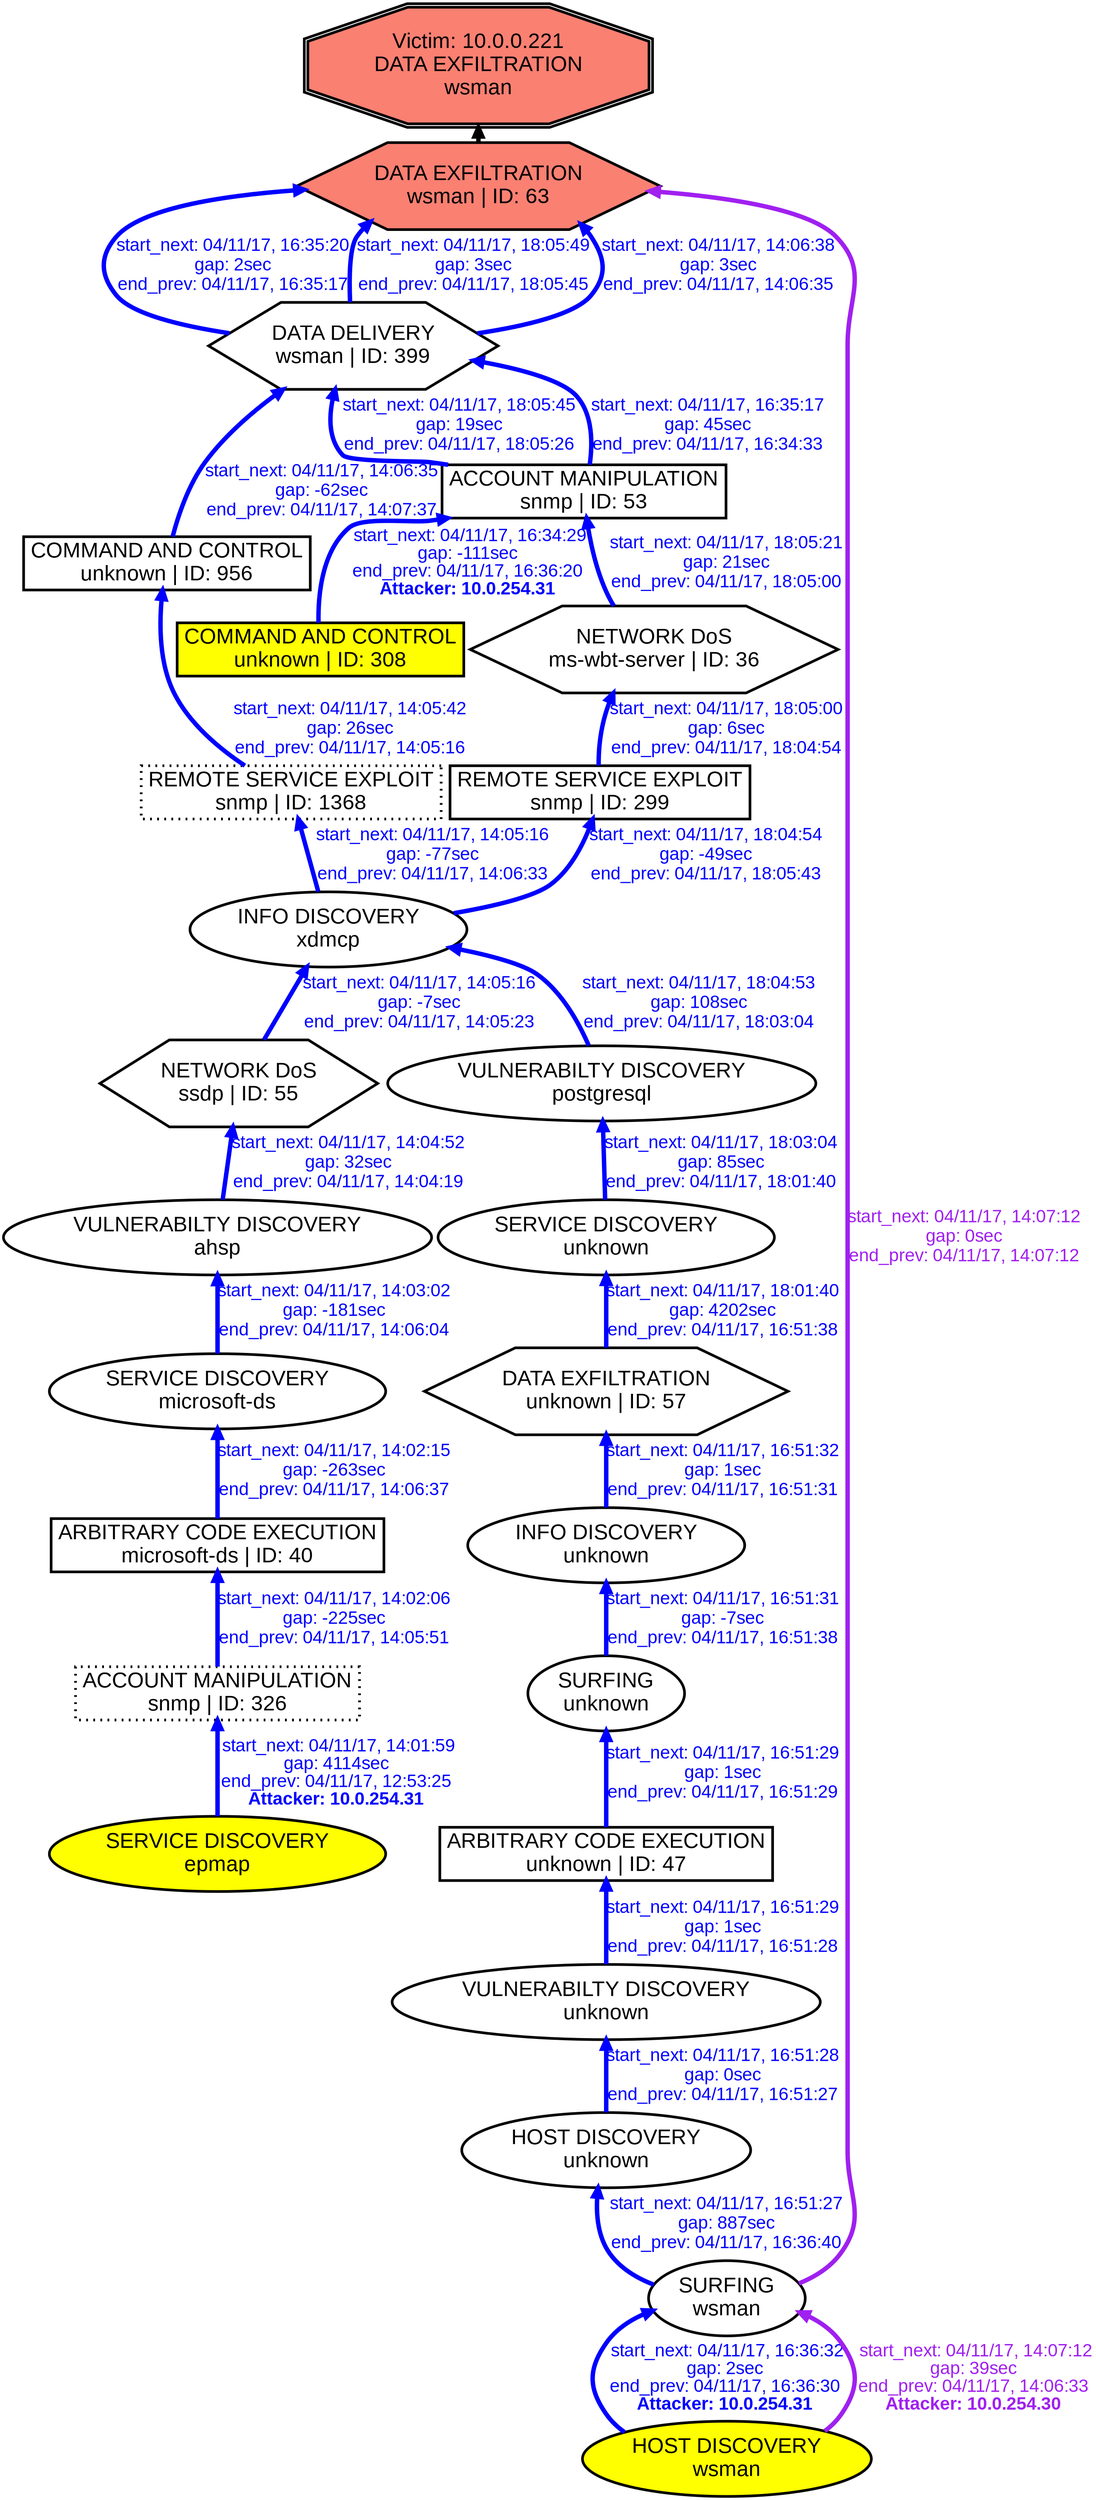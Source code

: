 digraph DATAEXFILTRATIONwsman {
rankdir="BT"; 
 graph [ nodesep="0.1", ranksep="0.02"] 
 node [ fontname=Arial, fontsize=24,penwidth=3]; 
 edge [ fontname=Arial, fontsize=20,penwidth=5 ];
"Victim: 10.0.0.221
DATA EXFILTRATION
wsman" [shape=doubleoctagon, style=filled, fillcolor=salmon];
{ rank = max; "Victim: 10.0.0.221
DATA EXFILTRATION
wsman"}
"DATA EXFILTRATION
wsman | ID: 63" -> "Victim: 10.0.0.221
DATA EXFILTRATION
wsman"
"DATA EXFILTRATION
wsman | ID: 63" [style=filled, fillcolor= salmon]
{ rank=same; "DATA EXFILTRATION
wsman | ID: 63"}
"SERVICE DISCOVERY
epmap" [style=filled, fillcolor= yellow]
"SERVICE DISCOVERY
epmap" -> "ACCOUNT MANIPULATION
snmp | ID: 326" [ color=blue] [label=<<font color="blue"> start_next: 04/11/17, 14:01:59<br/>gap: 4114sec<br/>end_prev: 04/11/17, 12:53:25</font><br/><font color="blue"><b>Attacker: 10.0.254.31</b></font>>]
"ACCOUNT MANIPULATION
snmp | ID: 326" -> "ARBITRARY CODE EXECUTION
microsoft-ds | ID: 40" [ label="start_next: 04/11/17, 14:02:06
gap: -225sec
end_prev: 04/11/17, 14:05:51"][ fontcolor="blue" color=blue]
"ARBITRARY CODE EXECUTION
microsoft-ds | ID: 40" -> "SERVICE DISCOVERY
microsoft-ds" [ label="start_next: 04/11/17, 14:02:15
gap: -263sec
end_prev: 04/11/17, 14:06:37"][ fontcolor="blue" color=blue]
"SERVICE DISCOVERY
microsoft-ds" -> "VULNERABILTY DISCOVERY
ahsp" [ label="start_next: 04/11/17, 14:03:02
gap: -181sec
end_prev: 04/11/17, 14:06:04"][ fontcolor="blue" color=blue]
"VULNERABILTY DISCOVERY
ahsp" -> "NETWORK DoS
ssdp | ID: 55" [ label="start_next: 04/11/17, 14:04:52
gap: 32sec
end_prev: 04/11/17, 14:04:19"][ fontcolor="blue" color=blue]
"NETWORK DoS
ssdp | ID: 55" -> "INFO DISCOVERY
xdmcp" [ label="start_next: 04/11/17, 14:05:16
gap: -7sec
end_prev: 04/11/17, 14:05:23"][ fontcolor="blue" color=blue]
"INFO DISCOVERY
xdmcp" -> "REMOTE SERVICE EXPLOIT
snmp | ID: 1368" [ label="start_next: 04/11/17, 14:05:16
gap: -77sec
end_prev: 04/11/17, 14:06:33"][ fontcolor="blue" color=blue]
"REMOTE SERVICE EXPLOIT
snmp | ID: 1368" -> "COMMAND AND CONTROL
unknown | ID: 956" [ label="start_next: 04/11/17, 14:05:42
gap: 26sec
end_prev: 04/11/17, 14:05:16"][ fontcolor="blue" color=blue]
"COMMAND AND CONTROL
unknown | ID: 956" -> "DATA DELIVERY
wsman | ID: 399" [ label="start_next: 04/11/17, 14:06:35
gap: -62sec
end_prev: 04/11/17, 14:07:37"][ fontcolor="blue" color=blue]
"DATA DELIVERY
wsman | ID: 399" -> "DATA EXFILTRATION
wsman | ID: 63" [ label="start_next: 04/11/17, 14:06:38
gap: 3sec
end_prev: 04/11/17, 14:06:35"][ fontcolor="blue" color=blue]
"COMMAND AND CONTROL
unknown | ID: 308" [style=filled, fillcolor= yellow]
"COMMAND AND CONTROL
unknown | ID: 308" -> "ACCOUNT MANIPULATION
snmp | ID: 53" [ color=blue] [label=<<font color="blue"> start_next: 04/11/17, 16:34:29<br/>gap: -111sec<br/>end_prev: 04/11/17, 16:36:20</font><br/><font color="blue"><b>Attacker: 10.0.254.31</b></font>>]
"ACCOUNT MANIPULATION
snmp | ID: 53" -> "DATA DELIVERY
wsman | ID: 399" [ label="start_next: 04/11/17, 16:35:17
gap: 45sec
end_prev: 04/11/17, 16:34:33"][ fontcolor="blue" color=blue]
"DATA DELIVERY
wsman | ID: 399" -> "DATA EXFILTRATION
wsman | ID: 63" [ label="start_next: 04/11/17, 16:35:20
gap: 2sec
end_prev: 04/11/17, 16:35:17"][ fontcolor="blue" color=blue]
"HOST DISCOVERY
wsman" [style=filled, fillcolor= yellow]
"HOST DISCOVERY
wsman" -> "SURFING
wsman" [ color=blue] [label=<<font color="blue"> start_next: 04/11/17, 16:36:32<br/>gap: 2sec<br/>end_prev: 04/11/17, 16:36:30</font><br/><font color="blue"><b>Attacker: 10.0.254.31</b></font>>]
"SURFING
wsman" -> "HOST DISCOVERY
unknown" [ label="start_next: 04/11/17, 16:51:27
gap: 887sec
end_prev: 04/11/17, 16:36:40"][ fontcolor="blue" color=blue]
"HOST DISCOVERY
unknown" -> "VULNERABILTY DISCOVERY
unknown" [ label="start_next: 04/11/17, 16:51:28
gap: 0sec
end_prev: 04/11/17, 16:51:27"][ fontcolor="blue" color=blue]
"VULNERABILTY DISCOVERY
unknown" -> "ARBITRARY CODE EXECUTION
unknown | ID: 47" [ label="start_next: 04/11/17, 16:51:29
gap: 1sec
end_prev: 04/11/17, 16:51:28"][ fontcolor="blue" color=blue]
"ARBITRARY CODE EXECUTION
unknown | ID: 47" -> "SURFING
unknown" [ label="start_next: 04/11/17, 16:51:29
gap: 1sec
end_prev: 04/11/17, 16:51:29"][ fontcolor="blue" color=blue]
"SURFING
unknown" -> "INFO DISCOVERY
unknown" [ label="start_next: 04/11/17, 16:51:31
gap: -7sec
end_prev: 04/11/17, 16:51:38"][ fontcolor="blue" color=blue]
"INFO DISCOVERY
unknown" -> "DATA EXFILTRATION
unknown | ID: 57" [ label="start_next: 04/11/17, 16:51:32
gap: 1sec
end_prev: 04/11/17, 16:51:31"][ fontcolor="blue" color=blue]
"DATA EXFILTRATION
unknown | ID: 57" -> "SERVICE DISCOVERY
unknown" [ label="start_next: 04/11/17, 18:01:40
gap: 4202sec
end_prev: 04/11/17, 16:51:38"][ fontcolor="blue" color=blue]
"SERVICE DISCOVERY
unknown" -> "VULNERABILTY DISCOVERY
postgresql" [ label="start_next: 04/11/17, 18:03:04
gap: 85sec
end_prev: 04/11/17, 18:01:40"][ fontcolor="blue" color=blue]
"VULNERABILTY DISCOVERY
postgresql" -> "INFO DISCOVERY
xdmcp" [ label="start_next: 04/11/17, 18:04:53
gap: 108sec
end_prev: 04/11/17, 18:03:04"][ fontcolor="blue" color=blue]
"INFO DISCOVERY
xdmcp" -> "REMOTE SERVICE EXPLOIT
snmp | ID: 299" [ label="start_next: 04/11/17, 18:04:54
gap: -49sec
end_prev: 04/11/17, 18:05:43"][ fontcolor="blue" color=blue]
"REMOTE SERVICE EXPLOIT
snmp | ID: 299" -> "NETWORK DoS
ms-wbt-server | ID: 36" [ label="start_next: 04/11/17, 18:05:00
gap: 6sec
end_prev: 04/11/17, 18:04:54"][ fontcolor="blue" color=blue]
"NETWORK DoS
ms-wbt-server | ID: 36" -> "ACCOUNT MANIPULATION
snmp | ID: 53" [ label="start_next: 04/11/17, 18:05:21
gap: 21sec
end_prev: 04/11/17, 18:05:00"][ fontcolor="blue" color=blue]
"ACCOUNT MANIPULATION
snmp | ID: 53" -> "DATA DELIVERY
wsman | ID: 399" [ label="start_next: 04/11/17, 18:05:45
gap: 19sec
end_prev: 04/11/17, 18:05:26"][ fontcolor="blue" color=blue]
"DATA DELIVERY
wsman | ID: 399" -> "DATA EXFILTRATION
wsman | ID: 63" [ label="start_next: 04/11/17, 18:05:49
gap: 3sec
end_prev: 04/11/17, 18:05:45"][ fontcolor="blue" color=blue]
"HOST DISCOVERY
wsman" [style=filled, fillcolor= yellow]
"HOST DISCOVERY
wsman" -> "SURFING
wsman" [ color=purple] [label=<<font color="purple"> start_next: 04/11/17, 14:07:12<br/>gap: 39sec<br/>end_prev: 04/11/17, 14:06:33</font><br/><font color="purple"><b>Attacker: 10.0.254.30</b></font>>]
"SURFING
wsman" -> "DATA EXFILTRATION
wsman | ID: 63" [ label="start_next: 04/11/17, 14:07:12
gap: 0sec
end_prev: 04/11/17, 14:07:12"][ fontcolor="purple" color=purple]
"SERVICE DISCOVERY
epmap" [shape=oval]
"SERVICE DISCOVERY
epmap" [tooltip="ET SCAN Behavioral Unusual Port 135 traffic Potential Scan or Infection
ET SCAN Behavioral Unusual Port 139 traffic Potential Scan or Infection"]
"ACCOUNT MANIPULATION
snmp | ID: 326" [style="dotted", shape=box]
"ACCOUNT MANIPULATION
snmp | ID: 326" [tooltip="GPL SNMP private access udp
GPL SNMP public access udp"]
"ARBITRARY CODE EXECUTION
microsoft-ds | ID: 40" [shape=box]
"ARBITRARY CODE EXECUTION
microsoft-ds | ID: 40" [tooltip="GPL MISC UPnP malformed advertisement
GPL NETBIOS DCERPC Remote Activation bind attempt
GPL NETBIOS SMB-DS Session Setup NTMLSSP unicode asn1 overflow attempt
GPL NETBIOS DCERPC IActivation little endian bind attempt"]
"SERVICE DISCOVERY
microsoft-ds" [shape=oval]
"SERVICE DISCOVERY
microsoft-ds" [tooltip="ET SCAN Behavioral Unusual Port 445 traffic Potential Scan or Infection"]
"VULNERABILTY DISCOVERY
ahsp" [shape=oval]
"VULNERABILTY DISCOVERY
ahsp" [tooltip="ET POLICY Suspicious inbound to mySQL port 3306
ET POLICY Suspicious inbound to mSQL port 4333"]
"NETWORK DoS
ssdp | ID: 55" [shape=hexagon]
"NETWORK DoS
ssdp | ID: 55" [tooltip="ET DOS Possible SSDP Amplification Scan in Progress
ET DOS Microsoft Remote Desktop (RDP) Syn then Reset 30 Second DoS Attempt"]
"INFO DISCOVERY
xdmcp" [shape=oval]
"INFO DISCOVERY
xdmcp" [tooltip="GPL WEB_SERVER mod_gzip_status access
GPL RPC xdmcp info query"]
"REMOTE SERVICE EXPLOIT
snmp | ID: 1368" [style="dotted", shape=box]
"REMOTE SERVICE EXPLOIT
snmp | ID: 1368" [tooltip="ET SNMP Samsung Printer SNMP Hardcode RW Community String"]
"COMMAND AND CONTROL
unknown | ID: 956" [shape=box]
"COMMAND AND CONTROL
unknown | ID: 956" [tooltip="ET POLICY RDP connection confirm"]
"DATA DELIVERY
wsman | ID: 399" [shape=hexagon]
"DATA DELIVERY
wsman | ID: 399" [tooltip="GPL WEB_SERVER perl post attempt"]
"DATA EXFILTRATION
wsman | ID: 63" [shape=hexagon]
"DATA EXFILTRATION
wsman | ID: 63" [tooltip="ET WEB_SPECIFIC_APPS PHP-CGI query string parameter vulnerability"]
"COMMAND AND CONTROL
unknown | ID: 308" [shape=box]
"COMMAND AND CONTROL
unknown | ID: 308" [tooltip="ET POLICY RDP connection confirm"]
"ACCOUNT MANIPULATION
snmp | ID: 53" [shape=box]
"ACCOUNT MANIPULATION
snmp | ID: 53" [tooltip="GPL SNMP private access udp
GPL SNMP public access udp"]
"HOST DISCOVERY
wsman" [shape=oval]
"HOST DISCOVERY
wsman" [tooltip="ET SCAN Possible Nmap User-Agent Observed
ET SCAN Nmap Scripting Engine User-Agent Detected (Nmap Scripting Engine)"]
"SURFING
wsman" [shape=oval]
"SURFING
wsman" [tooltip="ET WEB_SERVER WEB-PHP phpinfo access"]
"HOST DISCOVERY
unknown" [shape=oval]
"HOST DISCOVERY
unknown" [tooltip="ET SCAN Possible Nmap User-Agent Observed
ET SCAN Nmap Scripting Engine User-Agent Detected (Nmap Scripting Engine)"]
"VULNERABILTY DISCOVERY
unknown" [shape=oval]
"VULNERABILTY DISCOVERY
unknown" [tooltip="ET SCAN Nikto Web App Scan in Progress"]
"ARBITRARY CODE EXECUTION
unknown | ID: 47" [shape=box]
"ARBITRARY CODE EXECUTION
unknown | ID: 47" [tooltip="ET CURRENT_EVENTS QNAP Shellshock CVE-2014-6271"]
"SURFING
unknown" [shape=oval]
"SURFING
unknown" [tooltip="ET WEB_SERVER WEB-PHP phpinfo access"]
"INFO DISCOVERY
unknown" [shape=oval]
"INFO DISCOVERY
unknown" [tooltip="GPL WEB_SERVER globals.pl access"]
"DATA EXFILTRATION
unknown | ID: 57" [shape=hexagon]
"DATA EXFILTRATION
unknown | ID: 57" [tooltip="ET WEB_SPECIFIC_APPS PHP-CGI query string parameter vulnerability"]
"SERVICE DISCOVERY
unknown" [shape=oval]
"SERVICE DISCOVERY
unknown" [tooltip="ET SCAN Potential VNC Scan 5800-5820"]
"VULNERABILTY DISCOVERY
postgresql" [shape=oval]
"VULNERABILTY DISCOVERY
postgresql" [tooltip="ET POLICY Suspicious inbound to PostgreSQL port 5432"]
"REMOTE SERVICE EXPLOIT
snmp | ID: 299" [shape=box]
"REMOTE SERVICE EXPLOIT
snmp | ID: 299" [tooltip="ET SNMP Samsung Printer SNMP Hardcode RW Community String"]
"NETWORK DoS
ms-wbt-server | ID: 36" [shape=hexagon]
"NETWORK DoS
ms-wbt-server | ID: 36" [tooltip="ET DOS Microsoft Remote Desktop (RDP) Syn then Reset 30 Second DoS Attempt"]
}

